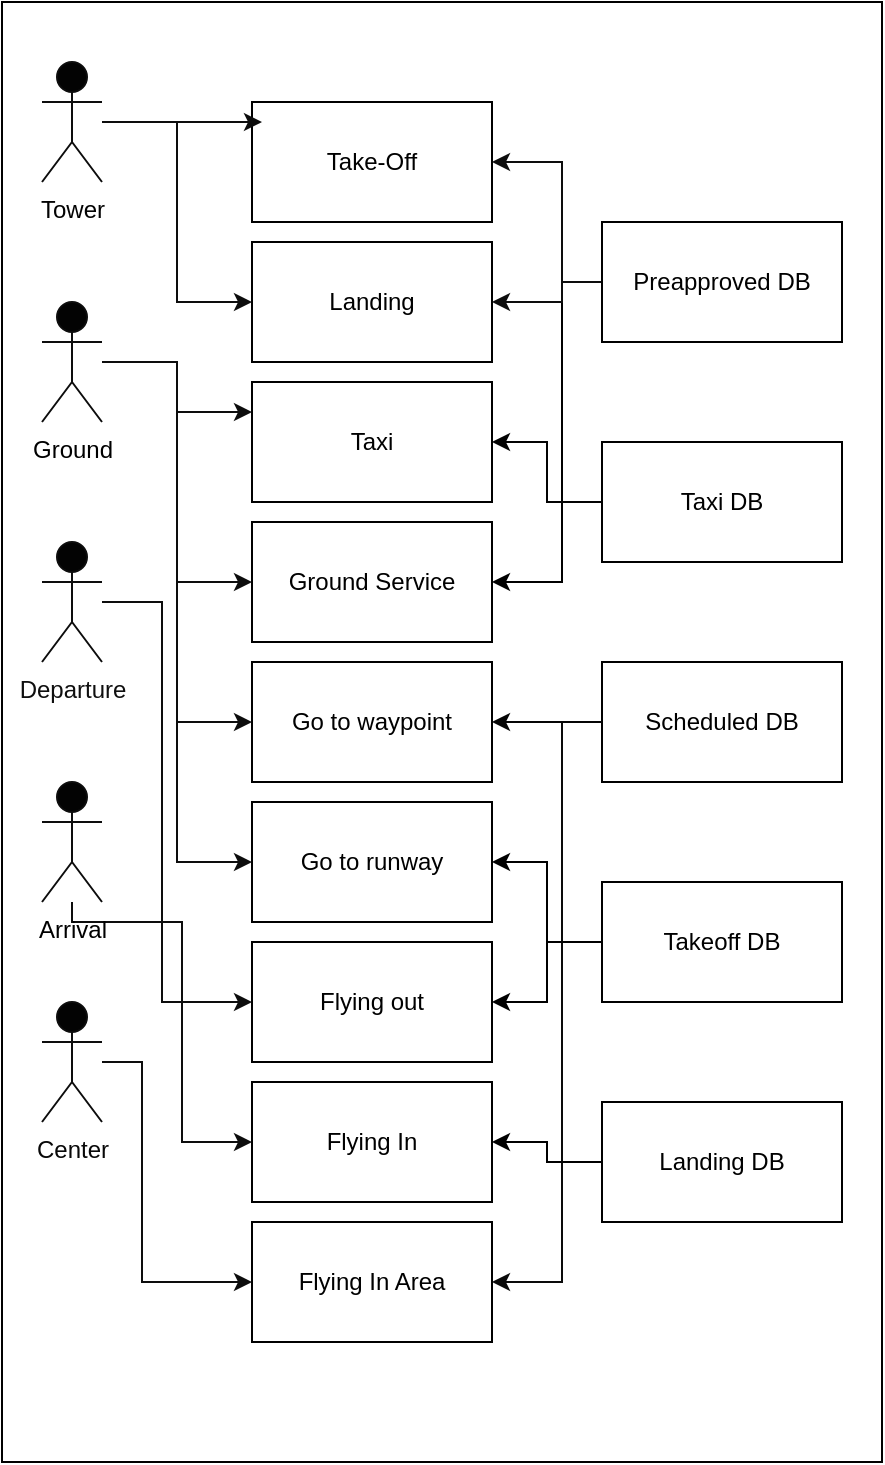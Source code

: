 <mxfile version="24.7.17">
  <diagram name="Page-1" id="fdjGdXvAsjczHKYtK1LA">
    <mxGraphModel dx="1140" dy="855" grid="1" gridSize="10" guides="1" tooltips="1" connect="1" arrows="1" fold="1" page="1" pageScale="1" pageWidth="850" pageHeight="1100" math="0" shadow="0">
      <root>
        <mxCell id="0" />
        <mxCell id="1" parent="0" />
        <mxCell id="IAUE5juLbo_nPO6KiIEX-1" value="" style="whiteSpace=wrap;html=1;fillColor=#FFFFFF;" vertex="1" parent="1">
          <mxGeometry x="220" y="100" width="440" height="730" as="geometry" />
        </mxCell>
        <mxCell id="RQVmKpM9DnEWpApq8nHl-12" value="Take-Off" style="rounded=0;whiteSpace=wrap;html=1;movable=1;resizable=1;rotatable=1;deletable=1;editable=1;locked=0;connectable=1;" parent="1" vertex="1">
          <mxGeometry x="345" y="150" width="120" height="60" as="geometry" />
        </mxCell>
        <mxCell id="RQVmKpM9DnEWpApq8nHl-13" value="Landing" style="rounded=0;whiteSpace=wrap;html=1;movable=1;resizable=1;rotatable=1;deletable=1;editable=1;locked=0;connectable=1;" parent="1" vertex="1">
          <mxGeometry x="345" y="220" width="120" height="60" as="geometry" />
        </mxCell>
        <mxCell id="RQVmKpM9DnEWpApq8nHl-14" value="Taxi" style="rounded=0;whiteSpace=wrap;html=1;movable=1;resizable=1;rotatable=1;deletable=1;editable=1;locked=0;connectable=1;" parent="1" vertex="1">
          <mxGeometry x="345" y="290" width="120" height="60" as="geometry" />
        </mxCell>
        <mxCell id="RQVmKpM9DnEWpApq8nHl-15" value="Ground&amp;nbsp;&lt;span style=&quot;background-color: initial;&quot;&gt;Service&lt;/span&gt;" style="rounded=0;whiteSpace=wrap;html=1;movable=1;resizable=1;rotatable=1;deletable=1;editable=1;locked=0;connectable=1;" parent="1" vertex="1">
          <mxGeometry x="345" y="360" width="120" height="60" as="geometry" />
        </mxCell>
        <mxCell id="RQVmKpM9DnEWpApq8nHl-16" value="Go to waypoint" style="rounded=0;whiteSpace=wrap;html=1;movable=1;resizable=1;rotatable=1;deletable=1;editable=1;locked=0;connectable=1;" parent="1" vertex="1">
          <mxGeometry x="345" y="430" width="120" height="60" as="geometry" />
        </mxCell>
        <mxCell id="RQVmKpM9DnEWpApq8nHl-17" value="Go to runway" style="rounded=0;whiteSpace=wrap;html=1;movable=1;resizable=1;rotatable=1;deletable=1;editable=1;locked=0;connectable=1;" parent="1" vertex="1">
          <mxGeometry x="345" y="500" width="120" height="60" as="geometry" />
        </mxCell>
        <mxCell id="RQVmKpM9DnEWpApq8nHl-18" value="Flying&lt;span style=&quot;background-color: initial;&quot;&gt;&amp;nbsp;out&lt;/span&gt;" style="rounded=0;whiteSpace=wrap;html=1;movable=1;resizable=1;rotatable=1;deletable=1;editable=1;locked=0;connectable=1;" parent="1" vertex="1">
          <mxGeometry x="345" y="570" width="120" height="60" as="geometry" />
        </mxCell>
        <mxCell id="RQVmKpM9DnEWpApq8nHl-19" value="Flying In" style="rounded=0;whiteSpace=wrap;html=1;movable=1;resizable=1;rotatable=1;deletable=1;editable=1;locked=0;connectable=1;" parent="1" vertex="1">
          <mxGeometry x="345" y="640" width="120" height="60" as="geometry" />
        </mxCell>
        <mxCell id="RQVmKpM9DnEWpApq8nHl-20" value="Flying In Area" style="rounded=0;whiteSpace=wrap;html=1;movable=1;resizable=1;rotatable=1;deletable=1;editable=1;locked=0;connectable=1;" parent="1" vertex="1">
          <mxGeometry x="345" y="710" width="120" height="60" as="geometry" />
        </mxCell>
        <mxCell id="RQVmKpM9DnEWpApq8nHl-22" style="edgeStyle=orthogonalEdgeStyle;rounded=0;orthogonalLoop=1;jettySize=auto;html=1;strokeColor=#0D0D0D;fillColor=#030303;" parent="1" source="RQVmKpM9DnEWpApq8nHl-1" edge="1">
          <mxGeometry relative="1" as="geometry">
            <mxPoint x="350" y="160" as="targetPoint" />
          </mxGeometry>
        </mxCell>
        <mxCell id="RQVmKpM9DnEWpApq8nHl-1" value="&lt;font color=&quot;#030303&quot;&gt;Tower&lt;/font&gt;&lt;div&gt;&lt;br&gt;&lt;/div&gt;" style="shape=umlActor;verticalLabelPosition=bottom;verticalAlign=top;html=1;outlineConnect=0;fillColor=#030303;strokeColor=#0D0D0D;" parent="1" vertex="1">
          <mxGeometry x="240" y="130" width="30" height="60" as="geometry" />
        </mxCell>
        <mxCell id="RQVmKpM9DnEWpApq8nHl-24" style="edgeStyle=orthogonalEdgeStyle;rounded=0;orthogonalLoop=1;jettySize=auto;html=1;entryX=0;entryY=0.25;entryDx=0;entryDy=0;strokeColor=#0D0D0D;fillColor=#030303;" parent="1" source="RQVmKpM9DnEWpApq8nHl-2" target="RQVmKpM9DnEWpApq8nHl-14" edge="1">
          <mxGeometry relative="1" as="geometry" />
        </mxCell>
        <mxCell id="RQVmKpM9DnEWpApq8nHl-29" style="edgeStyle=orthogonalEdgeStyle;rounded=0;orthogonalLoop=1;jettySize=auto;html=1;entryX=0;entryY=0.5;entryDx=0;entryDy=0;strokeColor=#0D0D0D;fillColor=#030303;" parent="1" source="RQVmKpM9DnEWpApq8nHl-2" target="RQVmKpM9DnEWpApq8nHl-15" edge="1">
          <mxGeometry relative="1" as="geometry" />
        </mxCell>
        <mxCell id="RQVmKpM9DnEWpApq8nHl-30" style="edgeStyle=orthogonalEdgeStyle;rounded=0;orthogonalLoop=1;jettySize=auto;html=1;entryX=0;entryY=0.5;entryDx=0;entryDy=0;strokeColor=#0D0D0D;fillColor=#030303;" parent="1" source="RQVmKpM9DnEWpApq8nHl-2" target="RQVmKpM9DnEWpApq8nHl-16" edge="1">
          <mxGeometry relative="1" as="geometry" />
        </mxCell>
        <mxCell id="RQVmKpM9DnEWpApq8nHl-31" style="edgeStyle=orthogonalEdgeStyle;rounded=0;orthogonalLoop=1;jettySize=auto;html=1;entryX=0;entryY=0.5;entryDx=0;entryDy=0;strokeColor=#0D0D0D;fillColor=#030303;" parent="1" source="RQVmKpM9DnEWpApq8nHl-2" target="RQVmKpM9DnEWpApq8nHl-17" edge="1">
          <mxGeometry relative="1" as="geometry" />
        </mxCell>
        <mxCell id="RQVmKpM9DnEWpApq8nHl-2" value="&lt;font color=&quot;#000000&quot;&gt;Ground&lt;/font&gt;&lt;div&gt;&lt;br&gt;&lt;/div&gt;" style="shape=umlActor;verticalLabelPosition=bottom;verticalAlign=top;html=1;outlineConnect=0;fillColor=#030303;strokeColor=#0D0D0D;" parent="1" vertex="1">
          <mxGeometry x="240" y="250" width="30" height="60" as="geometry" />
        </mxCell>
        <mxCell id="RQVmKpM9DnEWpApq8nHl-26" style="edgeStyle=orthogonalEdgeStyle;rounded=0;orthogonalLoop=1;jettySize=auto;html=1;entryX=0;entryY=0.5;entryDx=0;entryDy=0;strokeColor=#0D0D0D;fillColor=#030303;" parent="1" source="RQVmKpM9DnEWpApq8nHl-3" target="RQVmKpM9DnEWpApq8nHl-20" edge="1">
          <mxGeometry relative="1" as="geometry">
            <Array as="points">
              <mxPoint x="290" y="630" />
              <mxPoint x="290" y="740" />
            </Array>
          </mxGeometry>
        </mxCell>
        <mxCell id="RQVmKpM9DnEWpApq8nHl-3" value="&lt;font color=&quot;#080808&quot;&gt;Center&lt;/font&gt;&lt;div&gt;&lt;br&gt;&lt;/div&gt;" style="shape=umlActor;verticalLabelPosition=bottom;verticalAlign=top;html=1;outlineConnect=0;fillColor=#030303;strokeColor=#0D0D0D;" parent="1" vertex="1">
          <mxGeometry x="240" y="600" width="30" height="60" as="geometry" />
        </mxCell>
        <mxCell id="RQVmKpM9DnEWpApq8nHl-27" style="edgeStyle=orthogonalEdgeStyle;rounded=0;orthogonalLoop=1;jettySize=auto;html=1;entryX=0;entryY=0.5;entryDx=0;entryDy=0;strokeColor=#0D0D0D;fillColor=#030303;" parent="1" source="RQVmKpM9DnEWpApq8nHl-4" target="RQVmKpM9DnEWpApq8nHl-18" edge="1">
          <mxGeometry relative="1" as="geometry">
            <Array as="points">
              <mxPoint x="300" y="400" />
              <mxPoint x="300" y="600" />
            </Array>
          </mxGeometry>
        </mxCell>
        <mxCell id="RQVmKpM9DnEWpApq8nHl-4" value="&lt;font color=&quot;#0f0f0f&quot;&gt;Departure&lt;/font&gt;&lt;div&gt;&lt;br&gt;&lt;/div&gt;" style="shape=umlActor;verticalLabelPosition=bottom;verticalAlign=top;html=1;outlineConnect=0;fillColor=#030303;strokeColor=#0D0D0D;" parent="1" vertex="1">
          <mxGeometry x="240" y="370" width="30" height="60" as="geometry" />
        </mxCell>
        <mxCell id="RQVmKpM9DnEWpApq8nHl-28" style="edgeStyle=orthogonalEdgeStyle;rounded=0;orthogonalLoop=1;jettySize=auto;html=1;entryX=0;entryY=0.5;entryDx=0;entryDy=0;strokeColor=#0D0D0D;fillColor=#030303;" parent="1" source="RQVmKpM9DnEWpApq8nHl-5" target="RQVmKpM9DnEWpApq8nHl-19" edge="1">
          <mxGeometry relative="1" as="geometry">
            <Array as="points">
              <mxPoint x="255" y="560" />
              <mxPoint x="310" y="560" />
              <mxPoint x="310" y="670" />
            </Array>
          </mxGeometry>
        </mxCell>
        <mxCell id="RQVmKpM9DnEWpApq8nHl-5" value="&lt;font color=&quot;#000000&quot;&gt;Arrival&lt;/font&gt;&lt;div&gt;&lt;br&gt;&lt;/div&gt;" style="shape=umlActor;verticalLabelPosition=bottom;verticalAlign=top;html=1;outlineConnect=0;fillColor=#030303;strokeColor=#0D0D0D;" parent="1" vertex="1">
          <mxGeometry x="240" y="490" width="30" height="60" as="geometry" />
        </mxCell>
        <mxCell id="IAUE5juLbo_nPO6KiIEX-30" style="edgeStyle=orthogonalEdgeStyle;rounded=0;orthogonalLoop=1;jettySize=auto;html=1;entryX=1;entryY=0.5;entryDx=0;entryDy=0;strokeColor=#000000;" edge="1" parent="1" source="RQVmKpM9DnEWpApq8nHl-7" target="RQVmKpM9DnEWpApq8nHl-15">
          <mxGeometry relative="1" as="geometry">
            <Array as="points">
              <mxPoint x="500" y="240" />
              <mxPoint x="500" y="390" />
            </Array>
          </mxGeometry>
        </mxCell>
        <mxCell id="IAUE5juLbo_nPO6KiIEX-31" style="edgeStyle=orthogonalEdgeStyle;rounded=0;orthogonalLoop=1;jettySize=auto;html=1;entryX=1;entryY=0.5;entryDx=0;entryDy=0;strokeColor=#0D0D0D;" edge="1" parent="1" source="RQVmKpM9DnEWpApq8nHl-7" target="RQVmKpM9DnEWpApq8nHl-12">
          <mxGeometry relative="1" as="geometry">
            <Array as="points">
              <mxPoint x="500" y="240" />
              <mxPoint x="500" y="180" />
            </Array>
          </mxGeometry>
        </mxCell>
        <mxCell id="IAUE5juLbo_nPO6KiIEX-32" style="edgeStyle=orthogonalEdgeStyle;rounded=0;orthogonalLoop=1;jettySize=auto;html=1;entryX=1;entryY=0.5;entryDx=0;entryDy=0;strokeColor=#0D0D0D;" edge="1" parent="1" source="RQVmKpM9DnEWpApq8nHl-7" target="RQVmKpM9DnEWpApq8nHl-13">
          <mxGeometry relative="1" as="geometry">
            <Array as="points">
              <mxPoint x="500" y="240" />
              <mxPoint x="500" y="250" />
            </Array>
          </mxGeometry>
        </mxCell>
        <mxCell id="RQVmKpM9DnEWpApq8nHl-7" value="Preapproved DB" style="rounded=0;whiteSpace=wrap;html=1;" parent="1" vertex="1">
          <mxGeometry x="520" y="210" width="120" height="60" as="geometry" />
        </mxCell>
        <mxCell id="IAUE5juLbo_nPO6KiIEX-33" style="edgeStyle=orthogonalEdgeStyle;rounded=0;orthogonalLoop=1;jettySize=auto;html=1;entryX=1;entryY=0.5;entryDx=0;entryDy=0;strokeColor=#030303;" edge="1" parent="1" source="RQVmKpM9DnEWpApq8nHl-8" target="RQVmKpM9DnEWpApq8nHl-14">
          <mxGeometry relative="1" as="geometry" />
        </mxCell>
        <mxCell id="RQVmKpM9DnEWpApq8nHl-8" value="Taxi DB" style="rounded=0;whiteSpace=wrap;html=1;" parent="1" vertex="1">
          <mxGeometry x="520" y="320" width="120" height="60" as="geometry" />
        </mxCell>
        <mxCell id="IAUE5juLbo_nPO6KiIEX-29" style="edgeStyle=orthogonalEdgeStyle;rounded=0;orthogonalLoop=1;jettySize=auto;html=1;entryX=1;entryY=0.5;entryDx=0;entryDy=0;strokeColor=#0A0A0A;" edge="1" parent="1" source="RQVmKpM9DnEWpApq8nHl-9" target="RQVmKpM9DnEWpApq8nHl-20">
          <mxGeometry relative="1" as="geometry">
            <Array as="points">
              <mxPoint x="500" y="460" />
              <mxPoint x="500" y="740" />
            </Array>
          </mxGeometry>
        </mxCell>
        <mxCell id="RQVmKpM9DnEWpApq8nHl-9" value="Scheduled DB" style="rounded=0;whiteSpace=wrap;html=1;" parent="1" vertex="1">
          <mxGeometry x="520" y="430" width="120" height="60" as="geometry" />
        </mxCell>
        <mxCell id="IAUE5juLbo_nPO6KiIEX-34" style="edgeStyle=orthogonalEdgeStyle;rounded=0;orthogonalLoop=1;jettySize=auto;html=1;entryX=1;entryY=0.5;entryDx=0;entryDy=0;strokeColor=#000000;" edge="1" parent="1" source="RQVmKpM9DnEWpApq8nHl-10" target="RQVmKpM9DnEWpApq8nHl-17">
          <mxGeometry relative="1" as="geometry" />
        </mxCell>
        <mxCell id="IAUE5juLbo_nPO6KiIEX-35" style="edgeStyle=orthogonalEdgeStyle;rounded=0;orthogonalLoop=1;jettySize=auto;html=1;entryX=1;entryY=0.5;entryDx=0;entryDy=0;strokeColor=#000000;" edge="1" parent="1" source="RQVmKpM9DnEWpApq8nHl-10" target="RQVmKpM9DnEWpApq8nHl-18">
          <mxGeometry relative="1" as="geometry" />
        </mxCell>
        <mxCell id="RQVmKpM9DnEWpApq8nHl-10" value="Takeoff DB" style="rounded=0;whiteSpace=wrap;html=1;" parent="1" vertex="1">
          <mxGeometry x="520" y="540" width="120" height="60" as="geometry" />
        </mxCell>
        <mxCell id="IAUE5juLbo_nPO6KiIEX-36" style="edgeStyle=orthogonalEdgeStyle;rounded=0;orthogonalLoop=1;jettySize=auto;html=1;entryX=1;entryY=0.5;entryDx=0;entryDy=0;strokeColor=#000000;" edge="1" parent="1" source="RQVmKpM9DnEWpApq8nHl-11" target="RQVmKpM9DnEWpApq8nHl-19">
          <mxGeometry relative="1" as="geometry" />
        </mxCell>
        <mxCell id="RQVmKpM9DnEWpApq8nHl-11" value="Landing DB" style="rounded=0;whiteSpace=wrap;html=1;" parent="1" vertex="1">
          <mxGeometry x="520" y="650" width="120" height="60" as="geometry" />
        </mxCell>
        <mxCell id="RQVmKpM9DnEWpApq8nHl-23" style="edgeStyle=orthogonalEdgeStyle;rounded=0;orthogonalLoop=1;jettySize=auto;html=1;entryX=0;entryY=0.5;entryDx=0;entryDy=0;strokeColor=#0D0D0D;fillColor=#030303;" parent="1" source="RQVmKpM9DnEWpApq8nHl-1" target="RQVmKpM9DnEWpApq8nHl-13" edge="1">
          <mxGeometry relative="1" as="geometry">
            <mxPoint x="360" y="170" as="targetPoint" />
            <mxPoint x="280" y="170" as="sourcePoint" />
            <Array as="points" />
          </mxGeometry>
        </mxCell>
        <mxCell id="IAUE5juLbo_nPO6KiIEX-26" value="" style="endArrow=classic;html=1;rounded=0;entryX=1;entryY=0.5;entryDx=0;entryDy=0;exitX=0;exitY=0.5;exitDx=0;exitDy=0;strokeColor=#050505;" edge="1" parent="1" source="RQVmKpM9DnEWpApq8nHl-9" target="RQVmKpM9DnEWpApq8nHl-16">
          <mxGeometry width="50" height="50" relative="1" as="geometry">
            <mxPoint x="530" y="360" as="sourcePoint" />
            <mxPoint x="475" y="330" as="targetPoint" />
          </mxGeometry>
        </mxCell>
      </root>
    </mxGraphModel>
  </diagram>
</mxfile>
